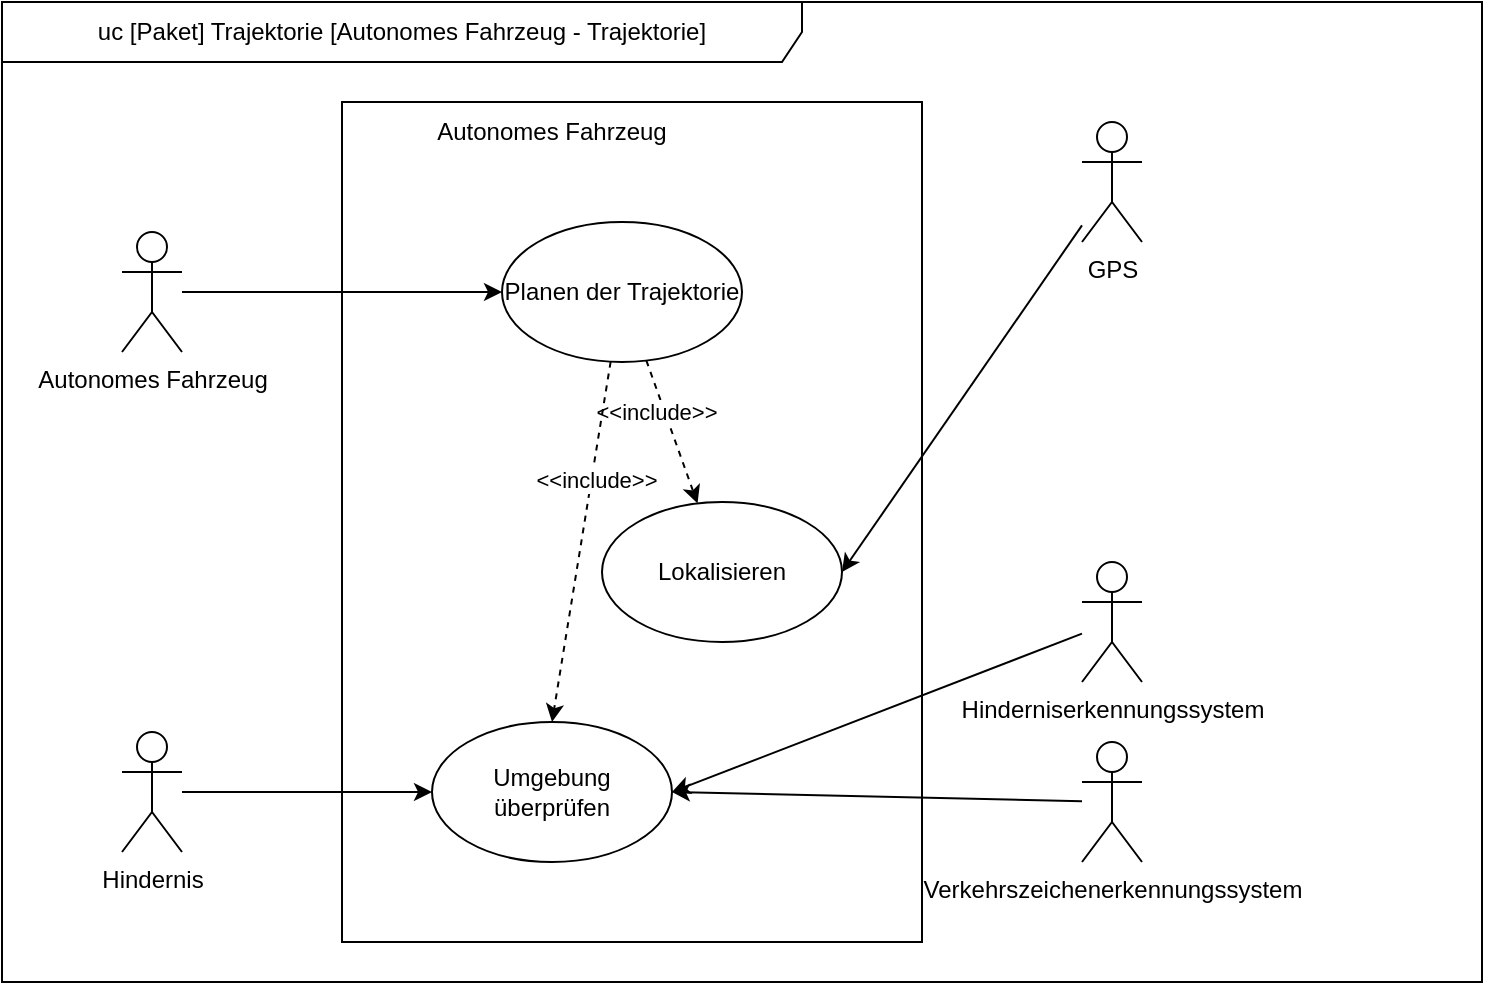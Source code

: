 <mxfile version="22.1.21" type="device">
  <diagram name="Page-1" id="rvl7PiO2fuU-eggyy1Lc">
    <mxGraphModel dx="1434" dy="805" grid="1" gridSize="10" guides="1" tooltips="1" connect="1" arrows="1" fold="1" page="1" pageScale="1" pageWidth="827" pageHeight="1169" math="0" shadow="0">
      <root>
        <mxCell id="0" />
        <mxCell id="1" parent="0" />
        <mxCell id="MWVft6qMY29s-5dObQhs-2" value="" style="rounded=0;whiteSpace=wrap;html=1;" parent="1" vertex="1">
          <mxGeometry x="180" y="90" width="290" height="420" as="geometry" />
        </mxCell>
        <mxCell id="MWVft6qMY29s-5dObQhs-8" style="rounded=0;orthogonalLoop=1;jettySize=auto;html=1;entryX=0;entryY=0.5;entryDx=0;entryDy=0;backgroundOutline=0;" parent="1" source="MWVft6qMY29s-5dObQhs-1" target="MWVft6qMY29s-5dObQhs-7" edge="1">
          <mxGeometry relative="1" as="geometry" />
        </mxCell>
        <mxCell id="MWVft6qMY29s-5dObQhs-1" value="Autonomes Fahrzeug" style="shape=umlActor;verticalLabelPosition=bottom;verticalAlign=top;html=1;outlineConnect=0;" parent="1" vertex="1">
          <mxGeometry x="70" y="155" width="30" height="60" as="geometry" />
        </mxCell>
        <mxCell id="MWVft6qMY29s-5dObQhs-3" value="Autonomes Fahrzeug" style="text;html=1;strokeColor=none;fillColor=none;align=center;verticalAlign=middle;whiteSpace=wrap;rounded=0;" parent="1" vertex="1">
          <mxGeometry x="180" y="90" width="210" height="30" as="geometry" />
        </mxCell>
        <mxCell id="MWVft6qMY29s-5dObQhs-14" style="rounded=0;orthogonalLoop=1;jettySize=auto;html=1;entryX=1;entryY=0.5;entryDx=0;entryDy=0;" parent="1" source="MWVft6qMY29s-5dObQhs-6" target="MWVft6qMY29s-5dObQhs-22" edge="1">
          <mxGeometry relative="1" as="geometry" />
        </mxCell>
        <mxCell id="MWVft6qMY29s-5dObQhs-6" value="GPS&lt;br&gt;" style="shape=umlActor;verticalLabelPosition=bottom;verticalAlign=top;html=1;outlineConnect=0;" parent="1" vertex="1">
          <mxGeometry x="550" y="100" width="30" height="60" as="geometry" />
        </mxCell>
        <mxCell id="MWVft6qMY29s-5dObQhs-25" style="rounded=0;orthogonalLoop=1;jettySize=auto;html=1;dashed=1;" parent="1" source="MWVft6qMY29s-5dObQhs-7" target="MWVft6qMY29s-5dObQhs-22" edge="1">
          <mxGeometry relative="1" as="geometry" />
        </mxCell>
        <mxCell id="bhKdWS18jcgg6gf1reEu-3" value="&amp;lt;&amp;lt;include&amp;gt;&amp;gt;" style="edgeLabel;html=1;align=center;verticalAlign=middle;resizable=0;points=[];" parent="MWVft6qMY29s-5dObQhs-25" vertex="1" connectable="0">
          <mxGeometry x="-0.319" y="-4" relative="1" as="geometry">
            <mxPoint as="offset" />
          </mxGeometry>
        </mxCell>
        <mxCell id="MWVft6qMY29s-5dObQhs-28" style="rounded=0;orthogonalLoop=1;jettySize=auto;html=1;entryX=0.5;entryY=0;entryDx=0;entryDy=0;dashed=1;" parent="1" source="MWVft6qMY29s-5dObQhs-7" target="MWVft6qMY29s-5dObQhs-27" edge="1">
          <mxGeometry relative="1" as="geometry" />
        </mxCell>
        <mxCell id="bhKdWS18jcgg6gf1reEu-2" value="&amp;lt;&amp;lt;include&amp;gt;&amp;gt;" style="edgeLabel;html=1;align=center;verticalAlign=middle;resizable=0;points=[];" parent="MWVft6qMY29s-5dObQhs-28" vertex="1" connectable="0">
          <mxGeometry x="-0.347" y="2" relative="1" as="geometry">
            <mxPoint as="offset" />
          </mxGeometry>
        </mxCell>
        <mxCell id="MWVft6qMY29s-5dObQhs-7" value="Planen der Trajektorie" style="ellipse;whiteSpace=wrap;html=1;" parent="1" vertex="1">
          <mxGeometry x="260" y="150" width="120" height="70" as="geometry" />
        </mxCell>
        <mxCell id="MWVft6qMY29s-5dObQhs-15" style="rounded=0;orthogonalLoop=1;jettySize=auto;html=1;entryX=1;entryY=0.5;entryDx=0;entryDy=0;" parent="1" source="MWVft6qMY29s-5dObQhs-10" target="MWVft6qMY29s-5dObQhs-27" edge="1">
          <mxGeometry relative="1" as="geometry" />
        </mxCell>
        <mxCell id="MWVft6qMY29s-5dObQhs-10" value="Hinderniserkennungssystem" style="shape=umlActor;verticalLabelPosition=bottom;verticalAlign=top;html=1;outlineConnect=0;" parent="1" vertex="1">
          <mxGeometry x="550" y="320" width="30" height="60" as="geometry" />
        </mxCell>
        <mxCell id="MWVft6qMY29s-5dObQhs-16" style="rounded=0;orthogonalLoop=1;jettySize=auto;html=1;entryX=1;entryY=0.5;entryDx=0;entryDy=0;" parent="1" source="MWVft6qMY29s-5dObQhs-13" target="MWVft6qMY29s-5dObQhs-27" edge="1">
          <mxGeometry relative="1" as="geometry" />
        </mxCell>
        <mxCell id="MWVft6qMY29s-5dObQhs-13" value="Verkehrszeichenerkennungssystem" style="shape=umlActor;verticalLabelPosition=bottom;verticalAlign=top;html=1;outlineConnect=0;" parent="1" vertex="1">
          <mxGeometry x="550" y="410" width="30" height="60" as="geometry" />
        </mxCell>
        <mxCell id="MWVft6qMY29s-5dObQhs-22" value="Lokalisieren" style="ellipse;whiteSpace=wrap;html=1;" parent="1" vertex="1">
          <mxGeometry x="310" y="290" width="120" height="70" as="geometry" />
        </mxCell>
        <mxCell id="MWVft6qMY29s-5dObQhs-27" value="Umgebung überprüfen" style="ellipse;whiteSpace=wrap;html=1;" parent="1" vertex="1">
          <mxGeometry x="225" y="400" width="120" height="70" as="geometry" />
        </mxCell>
        <mxCell id="klFBFFg9kIaZKT8DLO6I-6" style="edgeStyle=orthogonalEdgeStyle;rounded=0;orthogonalLoop=1;jettySize=auto;html=1;entryX=0;entryY=0.5;entryDx=0;entryDy=0;" parent="1" source="klFBFFg9kIaZKT8DLO6I-1" target="MWVft6qMY29s-5dObQhs-27" edge="1">
          <mxGeometry relative="1" as="geometry" />
        </mxCell>
        <mxCell id="klFBFFg9kIaZKT8DLO6I-1" value="Hindernis" style="shape=umlActor;verticalLabelPosition=bottom;verticalAlign=top;html=1;outlineConnect=0;" parent="1" vertex="1">
          <mxGeometry x="70" y="405" width="30" height="60" as="geometry" />
        </mxCell>
        <mxCell id="bhKdWS18jcgg6gf1reEu-1" value="uc [Paket] Trajektorie [Autonomes Fahrzeug - Trajektorie]" style="shape=umlFrame;whiteSpace=wrap;html=1;pointerEvents=0;width=400;height=30;" parent="1" vertex="1">
          <mxGeometry x="10" y="40" width="740" height="490" as="geometry" />
        </mxCell>
      </root>
    </mxGraphModel>
  </diagram>
</mxfile>

